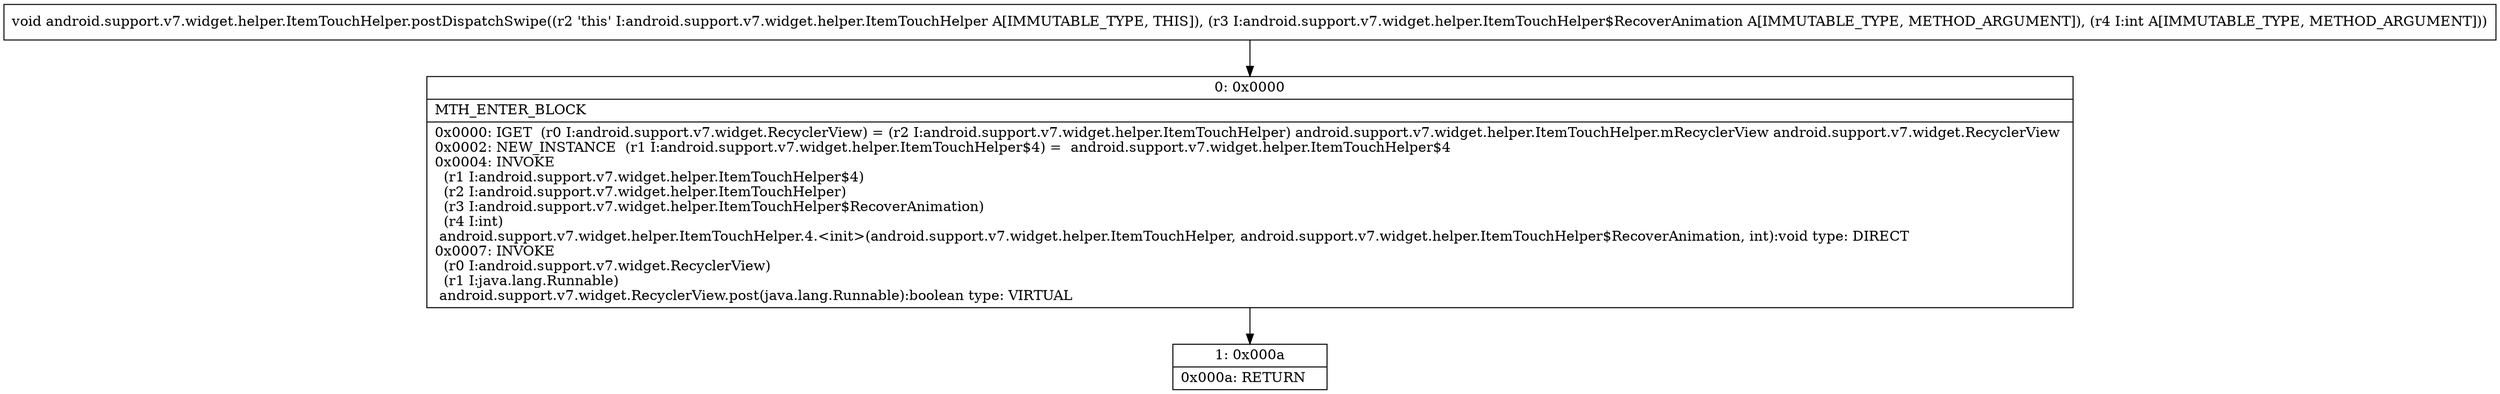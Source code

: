 digraph "CFG forandroid.support.v7.widget.helper.ItemTouchHelper.postDispatchSwipe(Landroid\/support\/v7\/widget\/helper\/ItemTouchHelper$RecoverAnimation;I)V" {
Node_0 [shape=record,label="{0\:\ 0x0000|MTH_ENTER_BLOCK\l|0x0000: IGET  (r0 I:android.support.v7.widget.RecyclerView) = (r2 I:android.support.v7.widget.helper.ItemTouchHelper) android.support.v7.widget.helper.ItemTouchHelper.mRecyclerView android.support.v7.widget.RecyclerView \l0x0002: NEW_INSTANCE  (r1 I:android.support.v7.widget.helper.ItemTouchHelper$4) =  android.support.v7.widget.helper.ItemTouchHelper$4 \l0x0004: INVOKE  \l  (r1 I:android.support.v7.widget.helper.ItemTouchHelper$4)\l  (r2 I:android.support.v7.widget.helper.ItemTouchHelper)\l  (r3 I:android.support.v7.widget.helper.ItemTouchHelper$RecoverAnimation)\l  (r4 I:int)\l android.support.v7.widget.helper.ItemTouchHelper.4.\<init\>(android.support.v7.widget.helper.ItemTouchHelper, android.support.v7.widget.helper.ItemTouchHelper$RecoverAnimation, int):void type: DIRECT \l0x0007: INVOKE  \l  (r0 I:android.support.v7.widget.RecyclerView)\l  (r1 I:java.lang.Runnable)\l android.support.v7.widget.RecyclerView.post(java.lang.Runnable):boolean type: VIRTUAL \l}"];
Node_1 [shape=record,label="{1\:\ 0x000a|0x000a: RETURN   \l}"];
MethodNode[shape=record,label="{void android.support.v7.widget.helper.ItemTouchHelper.postDispatchSwipe((r2 'this' I:android.support.v7.widget.helper.ItemTouchHelper A[IMMUTABLE_TYPE, THIS]), (r3 I:android.support.v7.widget.helper.ItemTouchHelper$RecoverAnimation A[IMMUTABLE_TYPE, METHOD_ARGUMENT]), (r4 I:int A[IMMUTABLE_TYPE, METHOD_ARGUMENT])) }"];
MethodNode -> Node_0;
Node_0 -> Node_1;
}

